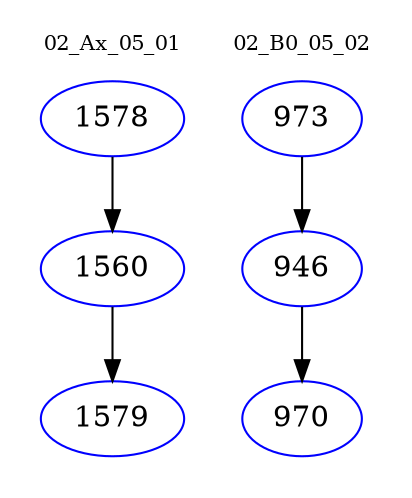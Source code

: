 digraph{
subgraph cluster_0 {
color = white
label = "02_Ax_05_01";
fontsize=10;
T0_1578 [label="1578", color="blue"]
T0_1578 -> T0_1560 [color="black"]
T0_1560 [label="1560", color="blue"]
T0_1560 -> T0_1579 [color="black"]
T0_1579 [label="1579", color="blue"]
}
subgraph cluster_1 {
color = white
label = "02_B0_05_02";
fontsize=10;
T1_973 [label="973", color="blue"]
T1_973 -> T1_946 [color="black"]
T1_946 [label="946", color="blue"]
T1_946 -> T1_970 [color="black"]
T1_970 [label="970", color="blue"]
}
}
